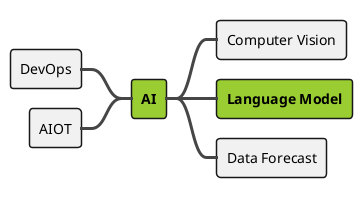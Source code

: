@startmindmap

!theme toy
Skinparam sequenceArrowThickness 3
skinparam ParticipantPadding 7
skinparam BoxPadding 10
skinparam actorStyle awesome
skinparam LegendBorderThickness 3
skinparam backgroundColor transparent



+[#yellowgreen] **AI**
-- DevOps
-- AIOT
++ Computer Vision
++[#yellowgreen]  **Language Model**
++ Data Forecast
@endmindmap